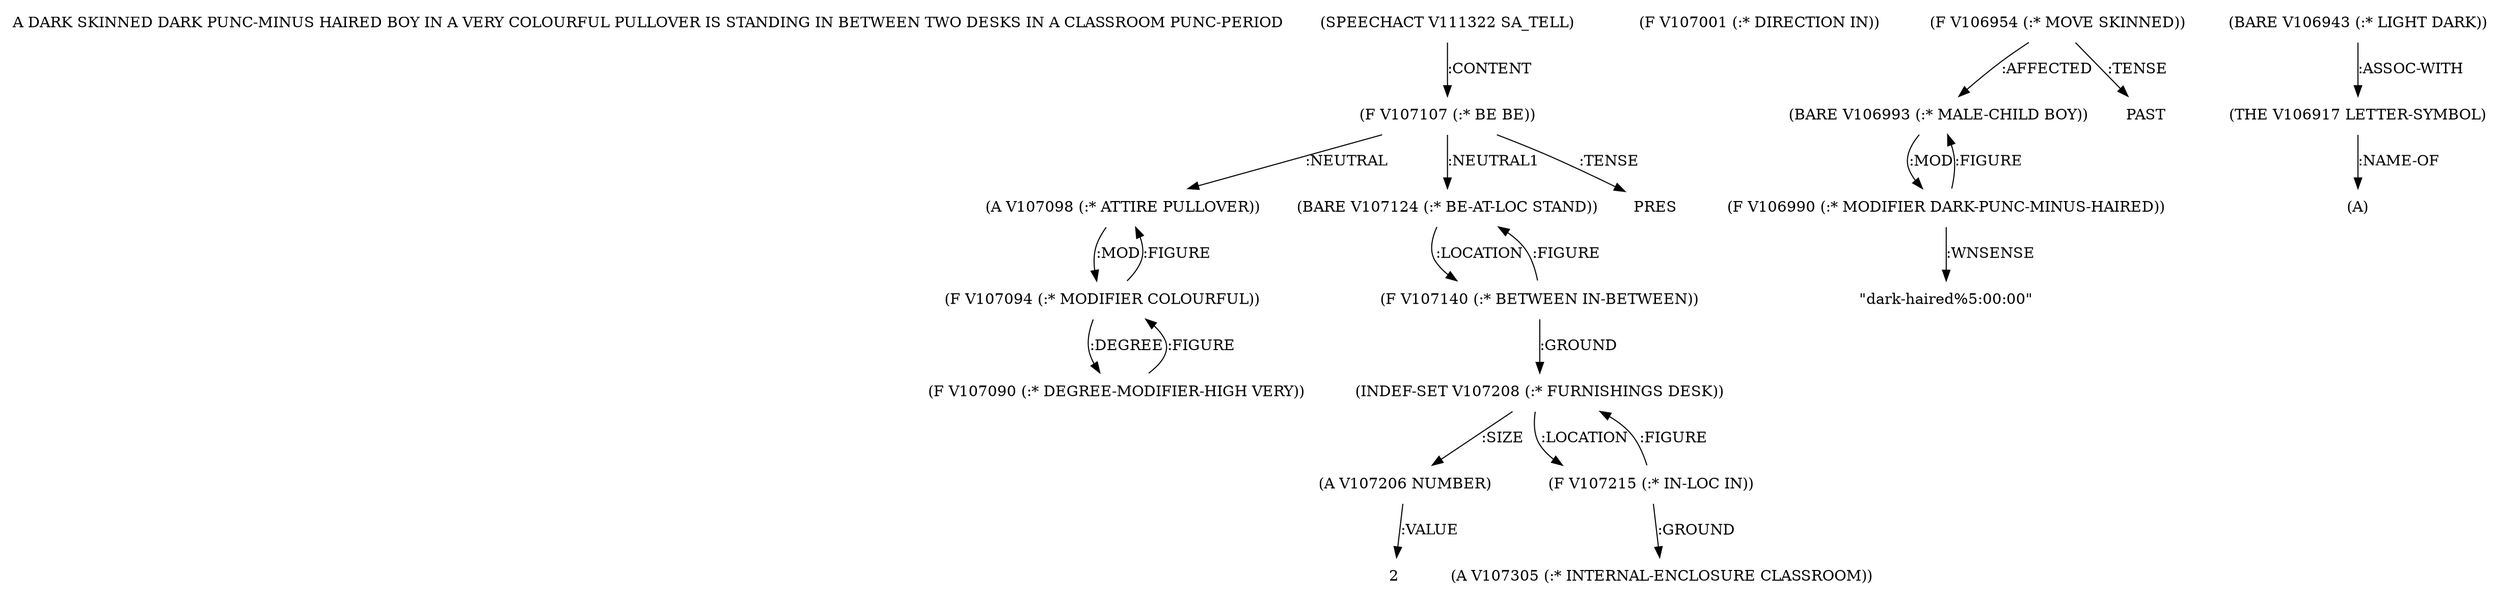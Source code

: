 digraph Terms {
  node [shape=none]
  "A DARK SKINNED DARK PUNC-MINUS HAIRED BOY IN A VERY COLOURFUL PULLOVER IS STANDING IN BETWEEN TWO DESKS IN A CLASSROOM PUNC-PERIOD"
  "V111322" [label="(SPEECHACT V111322 SA_TELL)"]
  "V111322" -> "V107107" [label=":CONTENT"]
  "V107107" [label="(F V107107 (:* BE BE))"]
  "V107107" -> "V107098" [label=":NEUTRAL"]
  "V107107" -> "V107124" [label=":NEUTRAL1"]
  "V107107" -> "NT118723" [label=":TENSE"]
  "NT118723" [label="PRES"]
  "V107098" [label="(A V107098 (:* ATTIRE PULLOVER))"]
  "V107098" -> "V107094" [label=":MOD"]
  "V107094" [label="(F V107094 (:* MODIFIER COLOURFUL))"]
  "V107094" -> "V107098" [label=":FIGURE"]
  "V107094" -> "V107090" [label=":DEGREE"]
  "V107090" [label="(F V107090 (:* DEGREE-MODIFIER-HIGH VERY))"]
  "V107090" -> "V107094" [label=":FIGURE"]
  "V107124" [label="(BARE V107124 (:* BE-AT-LOC STAND))"]
  "V107124" -> "V107140" [label=":LOCATION"]
  "V107140" [label="(F V107140 (:* BETWEEN IN-BETWEEN))"]
  "V107140" -> "V107208" [label=":GROUND"]
  "V107140" -> "V107124" [label=":FIGURE"]
  "V107208" [label="(INDEF-SET V107208 (:* FURNISHINGS DESK))"]
  "V107208" -> "V107206" [label=":SIZE"]
  "V107208" -> "V107215" [label=":LOCATION"]
  "V107206" [label="(A V107206 NUMBER)"]
  "V107206" -> "NT118724" [label=":VALUE"]
  "NT118724" [label="2"]
  "V107215" [label="(F V107215 (:* IN-LOC IN))"]
  "V107215" -> "V107305" [label=":GROUND"]
  "V107215" -> "V107208" [label=":FIGURE"]
  "V107305" [label="(A V107305 (:* INTERNAL-ENCLOSURE CLASSROOM))"]
  "V107001" [label="(F V107001 (:* DIRECTION IN))"]
  "V106954" [label="(F V106954 (:* MOVE SKINNED))"]
  "V106954" -> "V106993" [label=":AFFECTED"]
  "V106954" -> "NT118725" [label=":TENSE"]
  "NT118725" [label="PAST"]
  "V106993" [label="(BARE V106993 (:* MALE-CHILD BOY))"]
  "V106993" -> "V106990" [label=":MOD"]
  "V106990" [label="(F V106990 (:* MODIFIER DARK-PUNC-MINUS-HAIRED))"]
  "V106990" -> "V106993" [label=":FIGURE"]
  "V106990" -> "NT118726" [label=":WNSENSE"]
  "NT118726" [label="\"dark-haired%5:00:00\""]
  "V106943" [label="(BARE V106943 (:* LIGHT DARK))"]
  "V106943" -> "V106917" [label=":ASSOC-WITH"]
  "V106917" [label="(THE V106917 LETTER-SYMBOL)"]
  "V106917" -> "NT118727" [label=":NAME-OF"]
  "NT118727" [label="(A)"]
}
